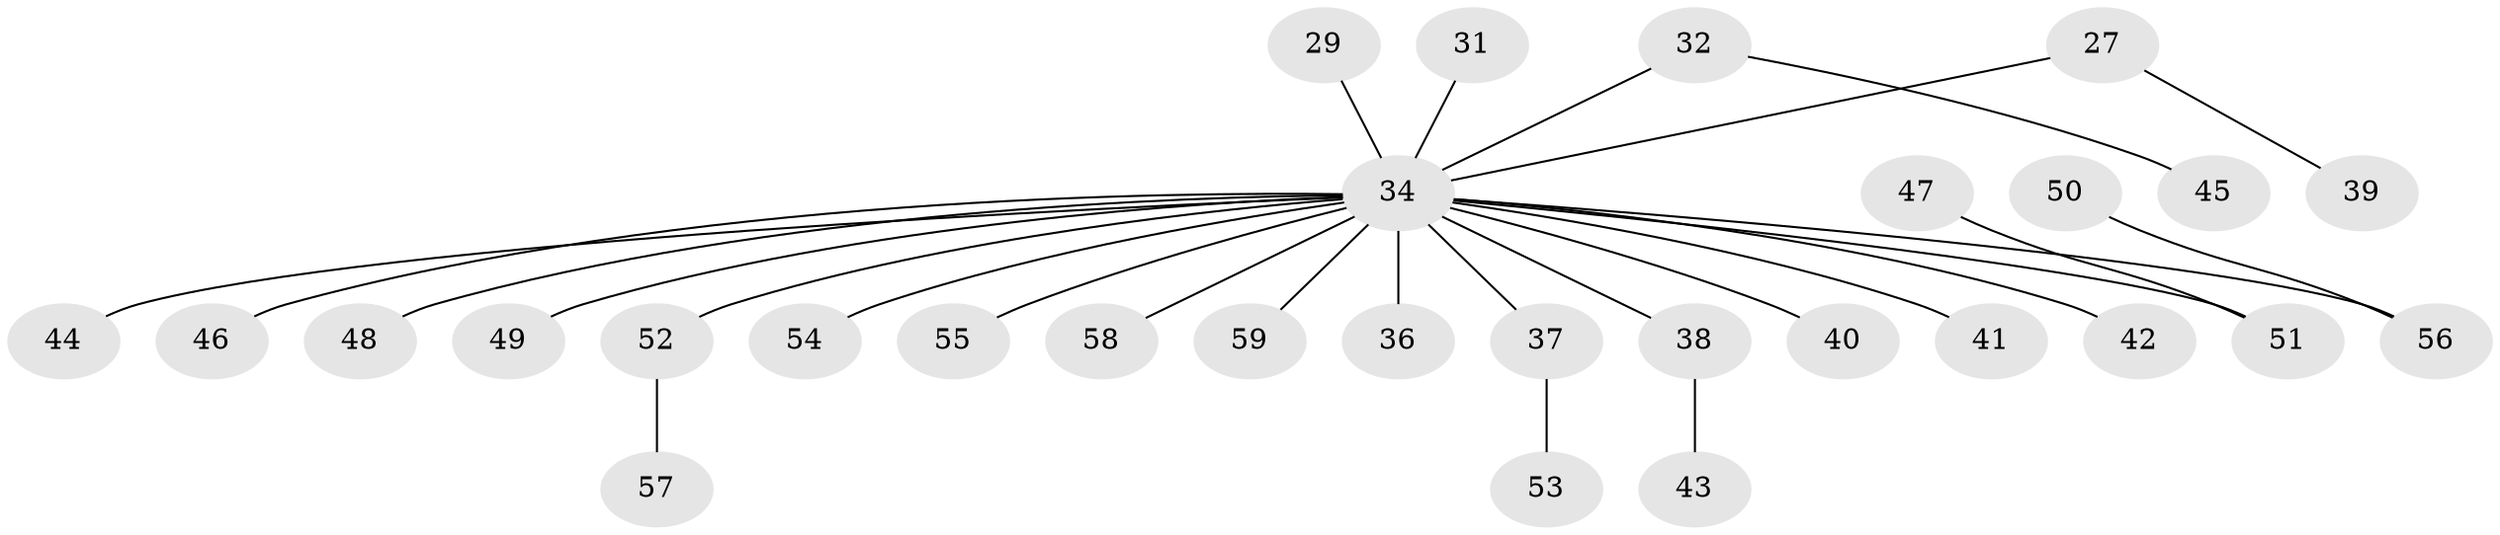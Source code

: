 // original degree distribution, {2: 0.2711864406779661, 4: 0.05084745762711865, 5: 0.01694915254237288, 9: 0.01694915254237288, 3: 0.1694915254237288, 1: 0.4745762711864407}
// Generated by graph-tools (version 1.1) at 2025/53/03/09/25 04:53:04]
// undirected, 29 vertices, 28 edges
graph export_dot {
graph [start="1"]
  node [color=gray90,style=filled];
  27;
  29;
  31;
  32;
  34 [super="+22+1+24+19+9+30+11+17+23+14+16+18+20+21+26"];
  36;
  37;
  38;
  39;
  40;
  41;
  42;
  43;
  44;
  45;
  46;
  47;
  48;
  49;
  50;
  51 [super="+35"];
  52;
  53;
  54;
  55;
  56 [super="+28"];
  57;
  58 [super="+25"];
  59;
  27 -- 39;
  27 -- 34;
  29 -- 34;
  31 -- 34;
  32 -- 45;
  32 -- 34;
  34 -- 42;
  34 -- 49;
  34 -- 36;
  34 -- 41;
  34 -- 59;
  34 -- 37;
  34 -- 40;
  34 -- 46;
  34 -- 52;
  34 -- 44;
  34 -- 38;
  34 -- 56;
  34 -- 51;
  34 -- 48;
  34 -- 54;
  34 -- 55;
  34 -- 58;
  37 -- 53;
  38 -- 43;
  47 -- 51;
  50 -- 56;
  52 -- 57;
}
